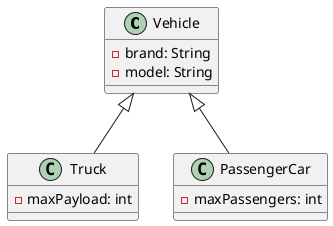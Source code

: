 @startuml

class Vehicle {
  - brand: String
  - model: String
}

class Truck {
  - maxPayload: int
}

class PassengerCar {
  - maxPassengers: int
}

Vehicle <|-- Truck
Vehicle <|-- PassengerCar

@enduml